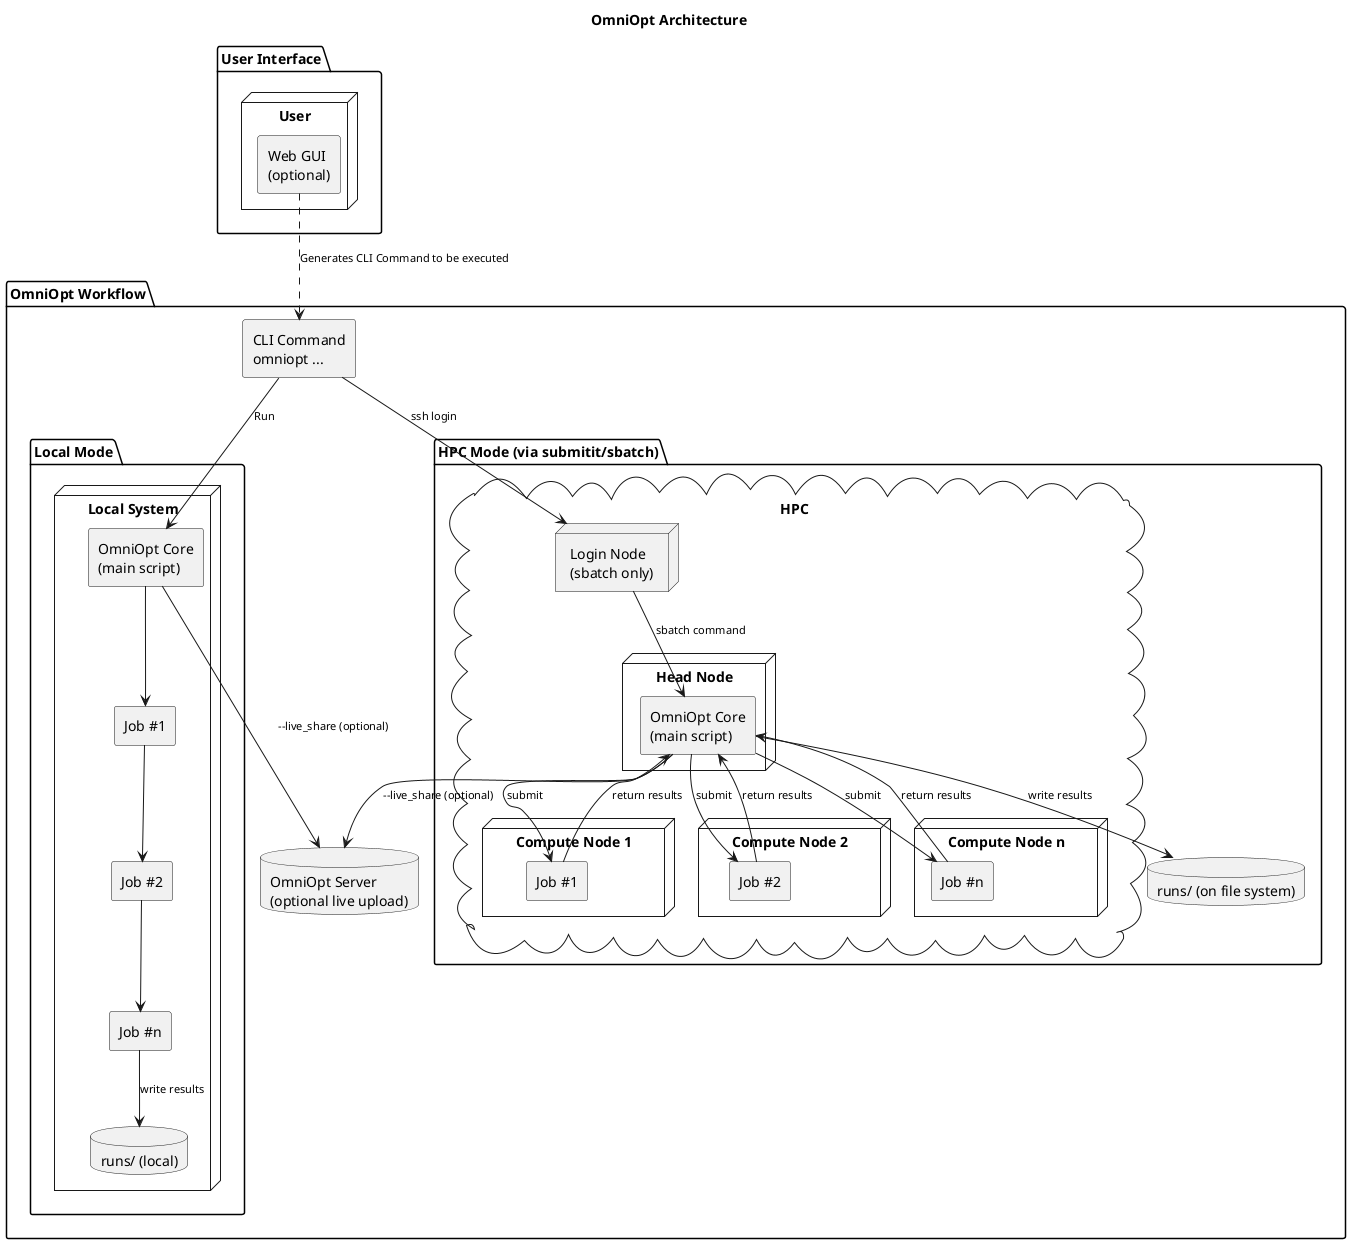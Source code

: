 @startuml
skinparam componentStyle rectangle
skinparam defaultFontName Monospace
skinparam ArrowFontSize 11

title OmniOpt Architecture

package "User Interface" {
  node "User" {
    component "Web GUI\n(optional)" as GUI
  }
}

package "OmniOpt Workflow" {

  component "CLI Command\nomniopt ..." as CLI

  GUI ..> CLI : Generates CLI Command to be executed

  database "OmniOpt Server\n(optional live upload)" as OmniOptServer

  package "Local Mode" {
    node "Local System" {
      component "OmniOpt Core\n(main script)" as LocalCore
      component "Job #1" as LocalJobs1
      component "Job #2" as LocalJobs2
      component "Job #n" as LocalJobs3
      database "runs/ (local)" as LocalRuns
    }

    CLI --> LocalCore : Run
    LocalCore --> LocalJobs1
    LocalJobs1 --> LocalJobs2
    LocalJobs2 --> LocalJobs3
    LocalJobs3 --> LocalRuns : write results
    LocalCore --> OmniOptServer : --live_share (optional)
  }

  package "HPC Mode (via submitit/sbatch)" {

    cloud "HPC" {

      node "Login Node\n(sbatch only)" as LoginNode

      node "Head Node" {
        component "OmniOpt Core\n(main script)" as HPCMaster
      }

      node "Compute Node 1" {
        component "Job #1" as Job1
      }

      node "Compute Node 2" {
        component "Job #2" as Job2
      }

      node "Compute Node n" {
        component "Job #n" as Job3
      }
    }

    database "runs/ (on file system)" as HPCRuns

    CLI --> LoginNode : ssh login
    LoginNode --> HPCMaster : sbatch command

    HPCMaster --> Job1 : submit
    HPCMaster --> Job2 : submit
    HPCMaster --> Job3 : submit

    Job1 -down-> HPCMaster : return results
    Job2 -down-> HPCMaster : return results
    Job3 -down-> HPCMaster : return results

    HPCMaster --> HPCRuns : write results
    HPCMaster --> OmniOptServer : --live_share (optional)
  }
}

@enduml
